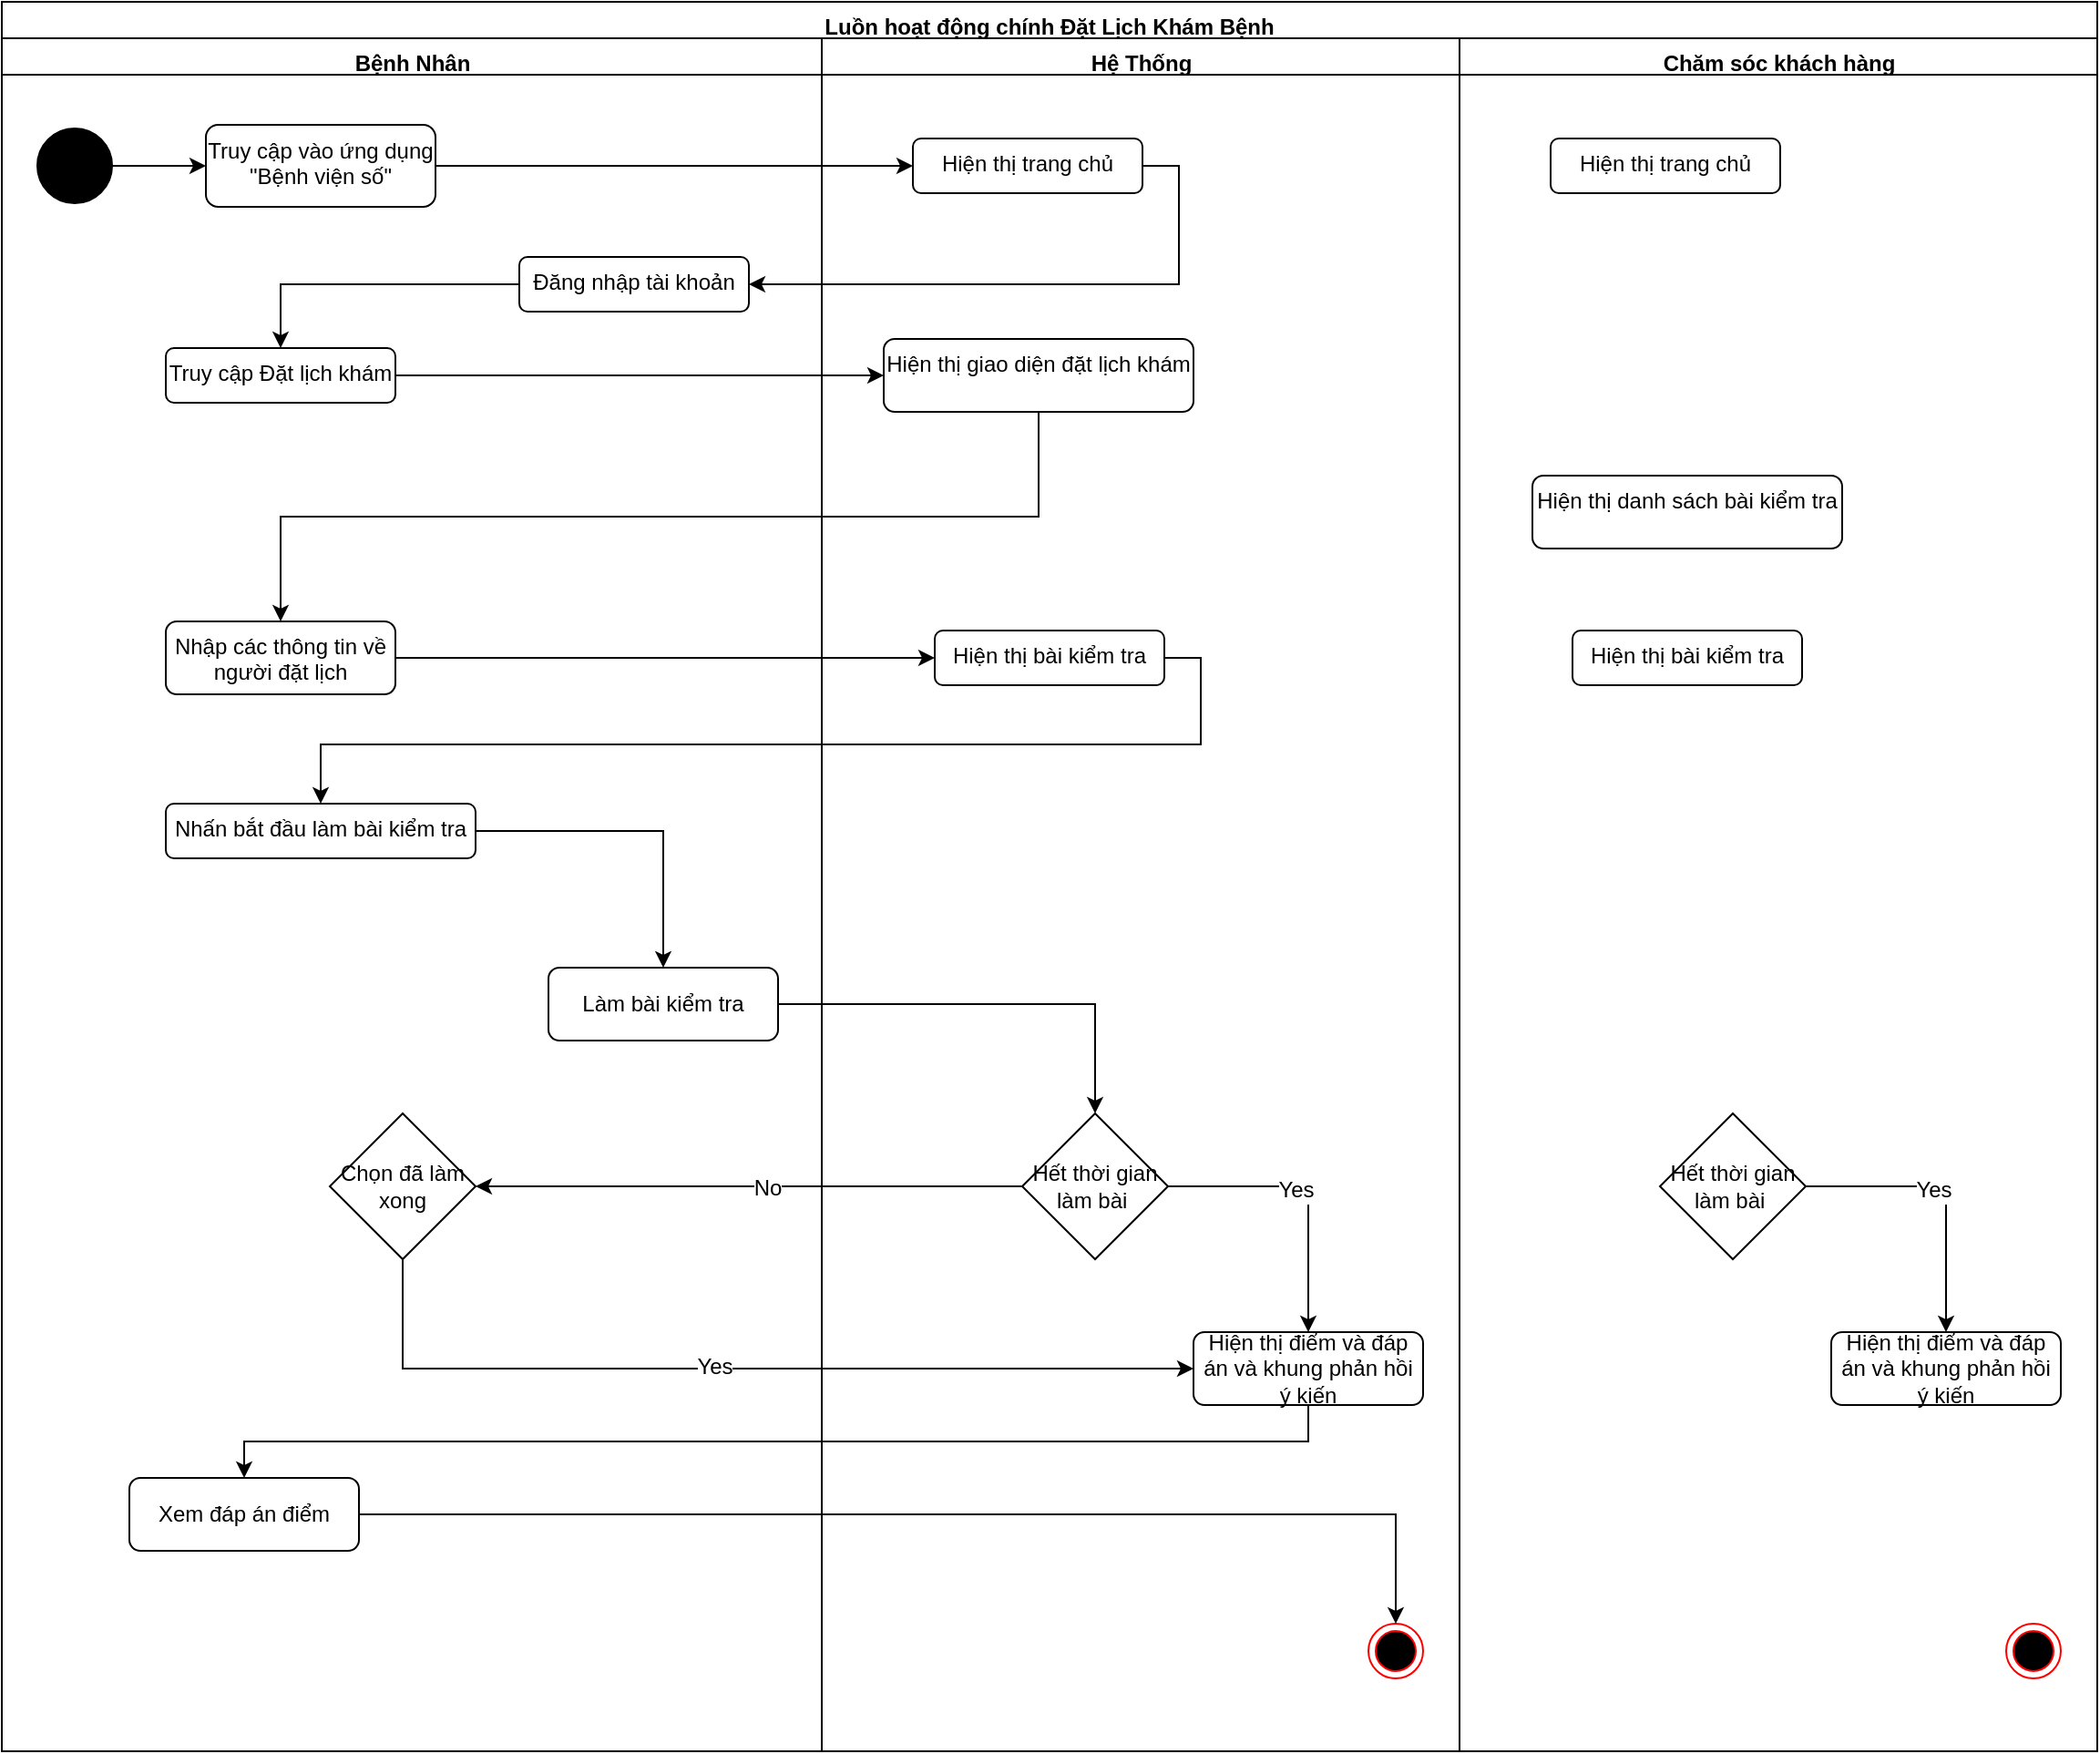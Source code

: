 <mxfile version="26.0.16">
  <diagram id="prtHgNgQTEPvFCAcTncT" name="Page-1">
    <mxGraphModel dx="1272" dy="2021" grid="1" gridSize="10" guides="1" tooltips="1" connect="1" arrows="1" fold="1" page="1" pageScale="1" pageWidth="827" pageHeight="1169" math="0" shadow="0">
      <root>
        <mxCell id="0" />
        <mxCell id="1" parent="0" />
        <mxCell id="4gxzHDE2BIGh4aAOhK9_-4" value="Luồn hoạt động chính Đặt Lịch Khám Bệnh" style="swimlane;html=1;childLayout=stackLayout;resizeParent=1;resizeParentMax=0;startSize=20;whiteSpace=wrap;strokeColor=default;align=center;verticalAlign=top;fontFamily=Helvetica;fontSize=12;fontColor=default;fillColor=default;" vertex="1" parent="1">
          <mxGeometry x="20" y="-40" width="1150" height="960" as="geometry" />
        </mxCell>
        <mxCell id="4gxzHDE2BIGh4aAOhK9_-5" value="Bệnh Nhân" style="swimlane;html=1;startSize=20;strokeColor=default;align=center;verticalAlign=top;fontFamily=Helvetica;fontSize=12;fontColor=default;fillColor=default;" vertex="1" parent="4gxzHDE2BIGh4aAOhK9_-4">
          <mxGeometry y="20" width="450" height="940" as="geometry" />
        </mxCell>
        <mxCell id="4gxzHDE2BIGh4aAOhK9_-6" style="rounded=0;orthogonalLoop=1;jettySize=auto;html=1;fontFamily=Helvetica;fontSize=12;fontColor=default;" edge="1" parent="4gxzHDE2BIGh4aAOhK9_-5" source="4gxzHDE2BIGh4aAOhK9_-7" target="4gxzHDE2BIGh4aAOhK9_-8">
          <mxGeometry relative="1" as="geometry" />
        </mxCell>
        <mxCell id="4gxzHDE2BIGh4aAOhK9_-7" value="" style="strokeWidth=2;html=1;shape=mxgraph.flowchart.start_2;whiteSpace=wrap;fillColor=#000000;strokeColor=default;align=center;verticalAlign=top;fontFamily=Helvetica;fontSize=12;fontColor=default;" vertex="1" parent="4gxzHDE2BIGh4aAOhK9_-5">
          <mxGeometry x="20" y="50" width="40" height="40" as="geometry" />
        </mxCell>
        <mxCell id="4gxzHDE2BIGh4aAOhK9_-8" value="Truy cập vào ứng dụng &quot;Bệnh viện số&quot;" style="rounded=1;whiteSpace=wrap;html=1;fillColor=#ffffff;strokeColor=default;align=center;verticalAlign=top;fontFamily=Helvetica;fontSize=12;fontColor=default;" vertex="1" parent="4gxzHDE2BIGh4aAOhK9_-5">
          <mxGeometry x="112" y="47.5" width="126" height="45" as="geometry" />
        </mxCell>
        <mxCell id="4gxzHDE2BIGh4aAOhK9_-9" style="edgeStyle=orthogonalEdgeStyle;rounded=0;orthogonalLoop=1;jettySize=auto;html=1;entryX=0.5;entryY=0;entryDx=0;entryDy=0;fontFamily=Helvetica;fontSize=12;fontColor=default;" edge="1" parent="4gxzHDE2BIGh4aAOhK9_-5" source="4gxzHDE2BIGh4aAOhK9_-10" target="4gxzHDE2BIGh4aAOhK9_-12">
          <mxGeometry relative="1" as="geometry" />
        </mxCell>
        <mxCell id="4gxzHDE2BIGh4aAOhK9_-10" value="Đăng nhập tài khoản" style="rounded=1;whiteSpace=wrap;html=1;fillColor=#ffffff;strokeColor=default;align=center;verticalAlign=top;fontFamily=Helvetica;fontSize=12;fontColor=default;" vertex="1" parent="4gxzHDE2BIGh4aAOhK9_-5">
          <mxGeometry x="284" y="120" width="126" height="30" as="geometry" />
        </mxCell>
        <mxCell id="4gxzHDE2BIGh4aAOhK9_-12" value="Truy cập Đặt lịch khám" style="rounded=1;whiteSpace=wrap;html=1;fillColor=#ffffff;strokeColor=default;align=center;verticalAlign=top;fontFamily=Helvetica;fontSize=12;fontColor=default;" vertex="1" parent="4gxzHDE2BIGh4aAOhK9_-5">
          <mxGeometry x="90" y="170" width="126" height="30" as="geometry" />
        </mxCell>
        <mxCell id="4gxzHDE2BIGh4aAOhK9_-14" value="Nhập các thông tin về người đặt lịch" style="rounded=1;whiteSpace=wrap;html=1;fillColor=#ffffff;strokeColor=default;align=center;verticalAlign=top;fontFamily=Helvetica;fontSize=12;fontColor=default;" vertex="1" parent="4gxzHDE2BIGh4aAOhK9_-5">
          <mxGeometry x="90" y="320" width="126" height="40" as="geometry" />
        </mxCell>
        <mxCell id="4gxzHDE2BIGh4aAOhK9_-15" value="Làm bài kiểm tra" style="rounded=1;whiteSpace=wrap;html=1;fillColor=#ffffff;strokeColor=default;align=center;verticalAlign=middle;fontFamily=Helvetica;fontSize=12;fontColor=default;" vertex="1" parent="4gxzHDE2BIGh4aAOhK9_-5">
          <mxGeometry x="300" y="510" width="126" height="40" as="geometry" />
        </mxCell>
        <mxCell id="4gxzHDE2BIGh4aAOhK9_-16" value="Chọn đã làm xong" style="rhombus;whiteSpace=wrap;html=1;fillColor=#ffffff;" vertex="1" parent="4gxzHDE2BIGh4aAOhK9_-5">
          <mxGeometry x="180" y="590" width="80" height="80" as="geometry" />
        </mxCell>
        <mxCell id="4gxzHDE2BIGh4aAOhK9_-17" value="Xem đáp án điểm" style="rounded=1;whiteSpace=wrap;html=1;fillColor=#ffffff;strokeColor=default;align=center;verticalAlign=middle;fontFamily=Helvetica;fontSize=12;fontColor=default;" vertex="1" parent="4gxzHDE2BIGh4aAOhK9_-5">
          <mxGeometry x="70" y="790" width="126" height="40" as="geometry" />
        </mxCell>
        <mxCell id="4gxzHDE2BIGh4aAOhK9_-18" value="Nhấn bắt đầu làm bài kiểm tra" style="rounded=1;whiteSpace=wrap;html=1;fillColor=#ffffff;strokeColor=default;align=center;verticalAlign=top;fontFamily=Helvetica;fontSize=12;fontColor=default;" vertex="1" parent="4gxzHDE2BIGh4aAOhK9_-5">
          <mxGeometry x="90" y="420" width="170" height="30" as="geometry" />
        </mxCell>
        <mxCell id="4gxzHDE2BIGh4aAOhK9_-19" style="edgeStyle=orthogonalEdgeStyle;rounded=0;orthogonalLoop=1;jettySize=auto;html=1;fontFamily=Helvetica;fontSize=12;fontColor=default;exitX=1;exitY=0.5;exitDx=0;exitDy=0;" edge="1" parent="4gxzHDE2BIGh4aAOhK9_-5" source="4gxzHDE2BIGh4aAOhK9_-18" target="4gxzHDE2BIGh4aAOhK9_-15">
          <mxGeometry relative="1" as="geometry">
            <mxPoint x="626" y="350" as="sourcePoint" />
            <mxPoint x="207" y="420" as="targetPoint" />
          </mxGeometry>
        </mxCell>
        <mxCell id="4gxzHDE2BIGh4aAOhK9_-20" value="Hệ Thống" style="swimlane;html=1;startSize=20;strokeColor=default;align=center;verticalAlign=top;fontFamily=Helvetica;fontSize=12;fontColor=default;fillColor=default;" vertex="1" parent="4gxzHDE2BIGh4aAOhK9_-4">
          <mxGeometry x="450" y="20" width="350" height="940" as="geometry" />
        </mxCell>
        <mxCell id="4gxzHDE2BIGh4aAOhK9_-21" value="Hiện thị trang chủ" style="rounded=1;whiteSpace=wrap;html=1;fillColor=#ffffff;strokeColor=default;align=center;verticalAlign=top;fontFamily=Helvetica;fontSize=12;fontColor=default;" vertex="1" parent="4gxzHDE2BIGh4aAOhK9_-20">
          <mxGeometry x="50" y="55" width="126" height="30" as="geometry" />
        </mxCell>
        <mxCell id="4gxzHDE2BIGh4aAOhK9_-22" value="" style="ellipse;html=1;shape=endState;fillColor=#000000;strokeColor=#ff0000;align=center;verticalAlign=top;fontFamily=Helvetica;fontSize=12;fontColor=default;" vertex="1" parent="4gxzHDE2BIGh4aAOhK9_-20">
          <mxGeometry x="300" y="870" width="30" height="30" as="geometry" />
        </mxCell>
        <mxCell id="4gxzHDE2BIGh4aAOhK9_-23" value="Hiện thị bài kiểm tra" style="rounded=1;whiteSpace=wrap;html=1;fillColor=#ffffff;strokeColor=default;align=center;verticalAlign=top;fontFamily=Helvetica;fontSize=12;fontColor=default;" vertex="1" parent="4gxzHDE2BIGh4aAOhK9_-20">
          <mxGeometry x="62" y="325" width="126" height="30" as="geometry" />
        </mxCell>
        <mxCell id="4gxzHDE2BIGh4aAOhK9_-24" value="Hiện thị điểm và đáp án và khung phản hồi ý kiến" style="rounded=1;whiteSpace=wrap;html=1;fillColor=#ffffff;strokeColor=default;align=center;verticalAlign=middle;fontFamily=Helvetica;fontSize=12;fontColor=default;" vertex="1" parent="4gxzHDE2BIGh4aAOhK9_-20">
          <mxGeometry x="204" y="710" width="126" height="40" as="geometry" />
        </mxCell>
        <mxCell id="4gxzHDE2BIGh4aAOhK9_-25" value="Hết thời gian làm bài&amp;nbsp;" style="rhombus;whiteSpace=wrap;html=1;fillColor=#ffffff;strokeColor=default;align=center;verticalAlign=middle;fontFamily=Helvetica;fontSize=12;fontColor=default;" vertex="1" parent="4gxzHDE2BIGh4aAOhK9_-20">
          <mxGeometry x="110" y="590" width="80" height="80" as="geometry" />
        </mxCell>
        <mxCell id="4gxzHDE2BIGh4aAOhK9_-26" style="edgeStyle=orthogonalEdgeStyle;rounded=0;orthogonalLoop=1;jettySize=auto;html=1;fontFamily=Helvetica;fontSize=12;fontColor=default;exitX=1;exitY=0.5;exitDx=0;exitDy=0;" edge="1" parent="4gxzHDE2BIGh4aAOhK9_-20" source="4gxzHDE2BIGh4aAOhK9_-25" target="4gxzHDE2BIGh4aAOhK9_-24">
          <mxGeometry relative="1" as="geometry" />
        </mxCell>
        <mxCell id="4gxzHDE2BIGh4aAOhK9_-27" value="Yes" style="edgeLabel;html=1;align=center;verticalAlign=middle;resizable=0;points=[];strokeColor=default;fontFamily=Helvetica;fontSize=12;fontColor=default;fillColor=default;" connectable="0" vertex="1" parent="4gxzHDE2BIGh4aAOhK9_-26">
          <mxGeometry x="-0.11" y="-2" relative="1" as="geometry">
            <mxPoint as="offset" />
          </mxGeometry>
        </mxCell>
        <mxCell id="4gxzHDE2BIGh4aAOhK9_-28" value="Hiện thị giao diện đặt lịch khám" style="rounded=1;whiteSpace=wrap;html=1;fillColor=#ffffff;strokeColor=default;align=center;verticalAlign=top;fontFamily=Helvetica;fontSize=12;fontColor=default;" vertex="1" parent="4gxzHDE2BIGh4aAOhK9_-20">
          <mxGeometry x="34" y="165" width="170" height="40" as="geometry" />
        </mxCell>
        <mxCell id="4gxzHDE2BIGh4aAOhK9_-29" style="rounded=0;orthogonalLoop=1;jettySize=auto;html=1;entryX=0;entryY=0.5;entryDx=0;entryDy=0;fontFamily=Helvetica;fontSize=12;fontColor=default;" edge="1" parent="4gxzHDE2BIGh4aAOhK9_-4" source="4gxzHDE2BIGh4aAOhK9_-8" target="4gxzHDE2BIGh4aAOhK9_-21">
          <mxGeometry relative="1" as="geometry" />
        </mxCell>
        <mxCell id="4gxzHDE2BIGh4aAOhK9_-30" style="edgeStyle=orthogonalEdgeStyle;rounded=0;orthogonalLoop=1;jettySize=auto;html=1;entryX=1;entryY=0.5;entryDx=0;entryDy=0;fontFamily=Helvetica;fontSize=12;fontColor=default;exitX=1;exitY=0.5;exitDx=0;exitDy=0;" edge="1" parent="4gxzHDE2BIGh4aAOhK9_-4" source="4gxzHDE2BIGh4aAOhK9_-21" target="4gxzHDE2BIGh4aAOhK9_-10">
          <mxGeometry relative="1" as="geometry" />
        </mxCell>
        <mxCell id="4gxzHDE2BIGh4aAOhK9_-31" style="edgeStyle=orthogonalEdgeStyle;rounded=0;orthogonalLoop=1;jettySize=auto;html=1;entryX=0;entryY=0.5;entryDx=0;entryDy=0;fontFamily=Helvetica;fontSize=12;fontColor=default;" edge="1" parent="4gxzHDE2BIGh4aAOhK9_-4" source="4gxzHDE2BIGh4aAOhK9_-14" target="4gxzHDE2BIGh4aAOhK9_-23">
          <mxGeometry relative="1" as="geometry" />
        </mxCell>
        <mxCell id="4gxzHDE2BIGh4aAOhK9_-32" style="edgeStyle=orthogonalEdgeStyle;rounded=0;orthogonalLoop=1;jettySize=auto;html=1;entryX=0.5;entryY=0;entryDx=0;entryDy=0;fontFamily=Helvetica;fontSize=12;fontColor=default;exitX=1;exitY=0.5;exitDx=0;exitDy=0;" edge="1" parent="4gxzHDE2BIGh4aAOhK9_-4" source="4gxzHDE2BIGh4aAOhK9_-23" target="4gxzHDE2BIGh4aAOhK9_-18">
          <mxGeometry relative="1" as="geometry">
            <mxPoint x="225" y="420" as="targetPoint" />
          </mxGeometry>
        </mxCell>
        <mxCell id="4gxzHDE2BIGh4aAOhK9_-33" style="edgeStyle=orthogonalEdgeStyle;rounded=0;orthogonalLoop=1;jettySize=auto;html=1;entryX=0.5;entryY=0;entryDx=0;entryDy=0;fontFamily=Helvetica;fontSize=12;fontColor=default;" edge="1" parent="4gxzHDE2BIGh4aAOhK9_-4" source="4gxzHDE2BIGh4aAOhK9_-15" target="4gxzHDE2BIGh4aAOhK9_-25">
          <mxGeometry relative="1" as="geometry" />
        </mxCell>
        <mxCell id="4gxzHDE2BIGh4aAOhK9_-34" value="" style="edgeStyle=orthogonalEdgeStyle;rounded=0;orthogonalLoop=1;jettySize=auto;html=1;fontFamily=Helvetica;fontSize=12;fontColor=default;" edge="1" parent="4gxzHDE2BIGh4aAOhK9_-4" source="4gxzHDE2BIGh4aAOhK9_-25" target="4gxzHDE2BIGh4aAOhK9_-16">
          <mxGeometry relative="1" as="geometry" />
        </mxCell>
        <mxCell id="4gxzHDE2BIGh4aAOhK9_-35" value="No" style="edgeLabel;html=1;align=center;verticalAlign=middle;resizable=0;points=[];strokeColor=default;fontFamily=Helvetica;fontSize=12;fontColor=default;fillColor=default;" connectable="0" vertex="1" parent="4gxzHDE2BIGh4aAOhK9_-34">
          <mxGeometry x="-0.067" y="1" relative="1" as="geometry">
            <mxPoint as="offset" />
          </mxGeometry>
        </mxCell>
        <mxCell id="4gxzHDE2BIGh4aAOhK9_-36" style="edgeStyle=orthogonalEdgeStyle;rounded=0;orthogonalLoop=1;jettySize=auto;html=1;entryX=0;entryY=0.5;entryDx=0;entryDy=0;fontFamily=Helvetica;fontSize=12;fontColor=default;exitX=0.5;exitY=1;exitDx=0;exitDy=0;" edge="1" parent="4gxzHDE2BIGh4aAOhK9_-4" source="4gxzHDE2BIGh4aAOhK9_-16" target="4gxzHDE2BIGh4aAOhK9_-24">
          <mxGeometry relative="1" as="geometry" />
        </mxCell>
        <mxCell id="4gxzHDE2BIGh4aAOhK9_-37" value="Yes" style="edgeLabel;html=1;align=center;verticalAlign=middle;resizable=0;points=[];strokeColor=default;fontFamily=Helvetica;fontSize=12;fontColor=default;fillColor=default;" connectable="0" vertex="1" parent="4gxzHDE2BIGh4aAOhK9_-36">
          <mxGeometry x="-0.065" y="2" relative="1" as="geometry">
            <mxPoint y="1" as="offset" />
          </mxGeometry>
        </mxCell>
        <mxCell id="4gxzHDE2BIGh4aAOhK9_-38" style="edgeStyle=orthogonalEdgeStyle;rounded=0;orthogonalLoop=1;jettySize=auto;html=1;entryX=0.5;entryY=0;entryDx=0;entryDy=0;fontFamily=Helvetica;fontSize=12;fontColor=default;exitX=0.5;exitY=1;exitDx=0;exitDy=0;" edge="1" parent="4gxzHDE2BIGh4aAOhK9_-4" source="4gxzHDE2BIGh4aAOhK9_-24" target="4gxzHDE2BIGh4aAOhK9_-17">
          <mxGeometry relative="1" as="geometry" />
        </mxCell>
        <mxCell id="4gxzHDE2BIGh4aAOhK9_-39" style="edgeStyle=orthogonalEdgeStyle;rounded=0;orthogonalLoop=1;jettySize=auto;html=1;entryX=0.5;entryY=0;entryDx=0;entryDy=0;fontFamily=Helvetica;fontSize=12;fontColor=default;" edge="1" parent="4gxzHDE2BIGh4aAOhK9_-4" source="4gxzHDE2BIGh4aAOhK9_-17" target="4gxzHDE2BIGh4aAOhK9_-22">
          <mxGeometry relative="1" as="geometry" />
        </mxCell>
        <mxCell id="4gxzHDE2BIGh4aAOhK9_-41" style="edgeStyle=orthogonalEdgeStyle;rounded=0;orthogonalLoop=1;jettySize=auto;html=1;entryX=0.5;entryY=0;entryDx=0;entryDy=0;fontFamily=Helvetica;fontSize=12;fontColor=default;exitX=0.5;exitY=1;exitDx=0;exitDy=0;" edge="1" parent="4gxzHDE2BIGh4aAOhK9_-4" source="4gxzHDE2BIGh4aAOhK9_-28" target="4gxzHDE2BIGh4aAOhK9_-14">
          <mxGeometry relative="1" as="geometry" />
        </mxCell>
        <mxCell id="4gxzHDE2BIGh4aAOhK9_-42" value="Chăm sóc khách hàng" style="swimlane;html=1;startSize=20;strokeColor=default;align=center;verticalAlign=top;fontFamily=Helvetica;fontSize=12;fontColor=default;fillColor=default;" vertex="1" parent="4gxzHDE2BIGh4aAOhK9_-4">
          <mxGeometry x="800" y="20" width="350" height="940" as="geometry" />
        </mxCell>
        <mxCell id="4gxzHDE2BIGh4aAOhK9_-43" value="Hiện thị trang chủ" style="rounded=1;whiteSpace=wrap;html=1;fillColor=#ffffff;strokeColor=default;align=center;verticalAlign=top;fontFamily=Helvetica;fontSize=12;fontColor=default;" vertex="1" parent="4gxzHDE2BIGh4aAOhK9_-42">
          <mxGeometry x="50" y="55" width="126" height="30" as="geometry" />
        </mxCell>
        <mxCell id="4gxzHDE2BIGh4aAOhK9_-44" value="" style="ellipse;html=1;shape=endState;fillColor=#000000;strokeColor=#ff0000;align=center;verticalAlign=top;fontFamily=Helvetica;fontSize=12;fontColor=default;" vertex="1" parent="4gxzHDE2BIGh4aAOhK9_-42">
          <mxGeometry x="300" y="870" width="30" height="30" as="geometry" />
        </mxCell>
        <mxCell id="4gxzHDE2BIGh4aAOhK9_-45" value="Hiện thị bài kiểm tra" style="rounded=1;whiteSpace=wrap;html=1;fillColor=#ffffff;strokeColor=default;align=center;verticalAlign=top;fontFamily=Helvetica;fontSize=12;fontColor=default;" vertex="1" parent="4gxzHDE2BIGh4aAOhK9_-42">
          <mxGeometry x="62" y="325" width="126" height="30" as="geometry" />
        </mxCell>
        <mxCell id="4gxzHDE2BIGh4aAOhK9_-46" value="Hiện thị điểm và đáp án và khung phản hồi ý kiến" style="rounded=1;whiteSpace=wrap;html=1;fillColor=#ffffff;strokeColor=default;align=center;verticalAlign=middle;fontFamily=Helvetica;fontSize=12;fontColor=default;" vertex="1" parent="4gxzHDE2BIGh4aAOhK9_-42">
          <mxGeometry x="204" y="710" width="126" height="40" as="geometry" />
        </mxCell>
        <mxCell id="4gxzHDE2BIGh4aAOhK9_-47" value="Hết thời gian làm bài&amp;nbsp;" style="rhombus;whiteSpace=wrap;html=1;fillColor=#ffffff;strokeColor=default;align=center;verticalAlign=middle;fontFamily=Helvetica;fontSize=12;fontColor=default;" vertex="1" parent="4gxzHDE2BIGh4aAOhK9_-42">
          <mxGeometry x="110" y="590" width="80" height="80" as="geometry" />
        </mxCell>
        <mxCell id="4gxzHDE2BIGh4aAOhK9_-48" style="edgeStyle=orthogonalEdgeStyle;rounded=0;orthogonalLoop=1;jettySize=auto;html=1;fontFamily=Helvetica;fontSize=12;fontColor=default;exitX=1;exitY=0.5;exitDx=0;exitDy=0;" edge="1" parent="4gxzHDE2BIGh4aAOhK9_-42" source="4gxzHDE2BIGh4aAOhK9_-47" target="4gxzHDE2BIGh4aAOhK9_-46">
          <mxGeometry relative="1" as="geometry" />
        </mxCell>
        <mxCell id="4gxzHDE2BIGh4aAOhK9_-49" value="Yes" style="edgeLabel;html=1;align=center;verticalAlign=middle;resizable=0;points=[];strokeColor=default;fontFamily=Helvetica;fontSize=12;fontColor=default;fillColor=default;" connectable="0" vertex="1" parent="4gxzHDE2BIGh4aAOhK9_-48">
          <mxGeometry x="-0.11" y="-2" relative="1" as="geometry">
            <mxPoint as="offset" />
          </mxGeometry>
        </mxCell>
        <mxCell id="4gxzHDE2BIGh4aAOhK9_-50" value="Hiện thị danh sách bài kiểm tra" style="rounded=1;whiteSpace=wrap;html=1;fillColor=#ffffff;strokeColor=default;align=center;verticalAlign=top;fontFamily=Helvetica;fontSize=12;fontColor=default;" vertex="1" parent="4gxzHDE2BIGh4aAOhK9_-42">
          <mxGeometry x="40" y="240" width="170" height="40" as="geometry" />
        </mxCell>
        <mxCell id="4gxzHDE2BIGh4aAOhK9_-11" style="edgeStyle=orthogonalEdgeStyle;rounded=0;orthogonalLoop=1;jettySize=auto;html=1;entryX=0;entryY=0.5;entryDx=0;entryDy=0;fontFamily=Helvetica;fontSize=12;fontColor=default;" edge="1" parent="4gxzHDE2BIGh4aAOhK9_-4" source="4gxzHDE2BIGh4aAOhK9_-12" target="4gxzHDE2BIGh4aAOhK9_-28">
          <mxGeometry relative="1" as="geometry">
            <mxPoint x="153" y="265" as="targetPoint" />
          </mxGeometry>
        </mxCell>
      </root>
    </mxGraphModel>
  </diagram>
</mxfile>
